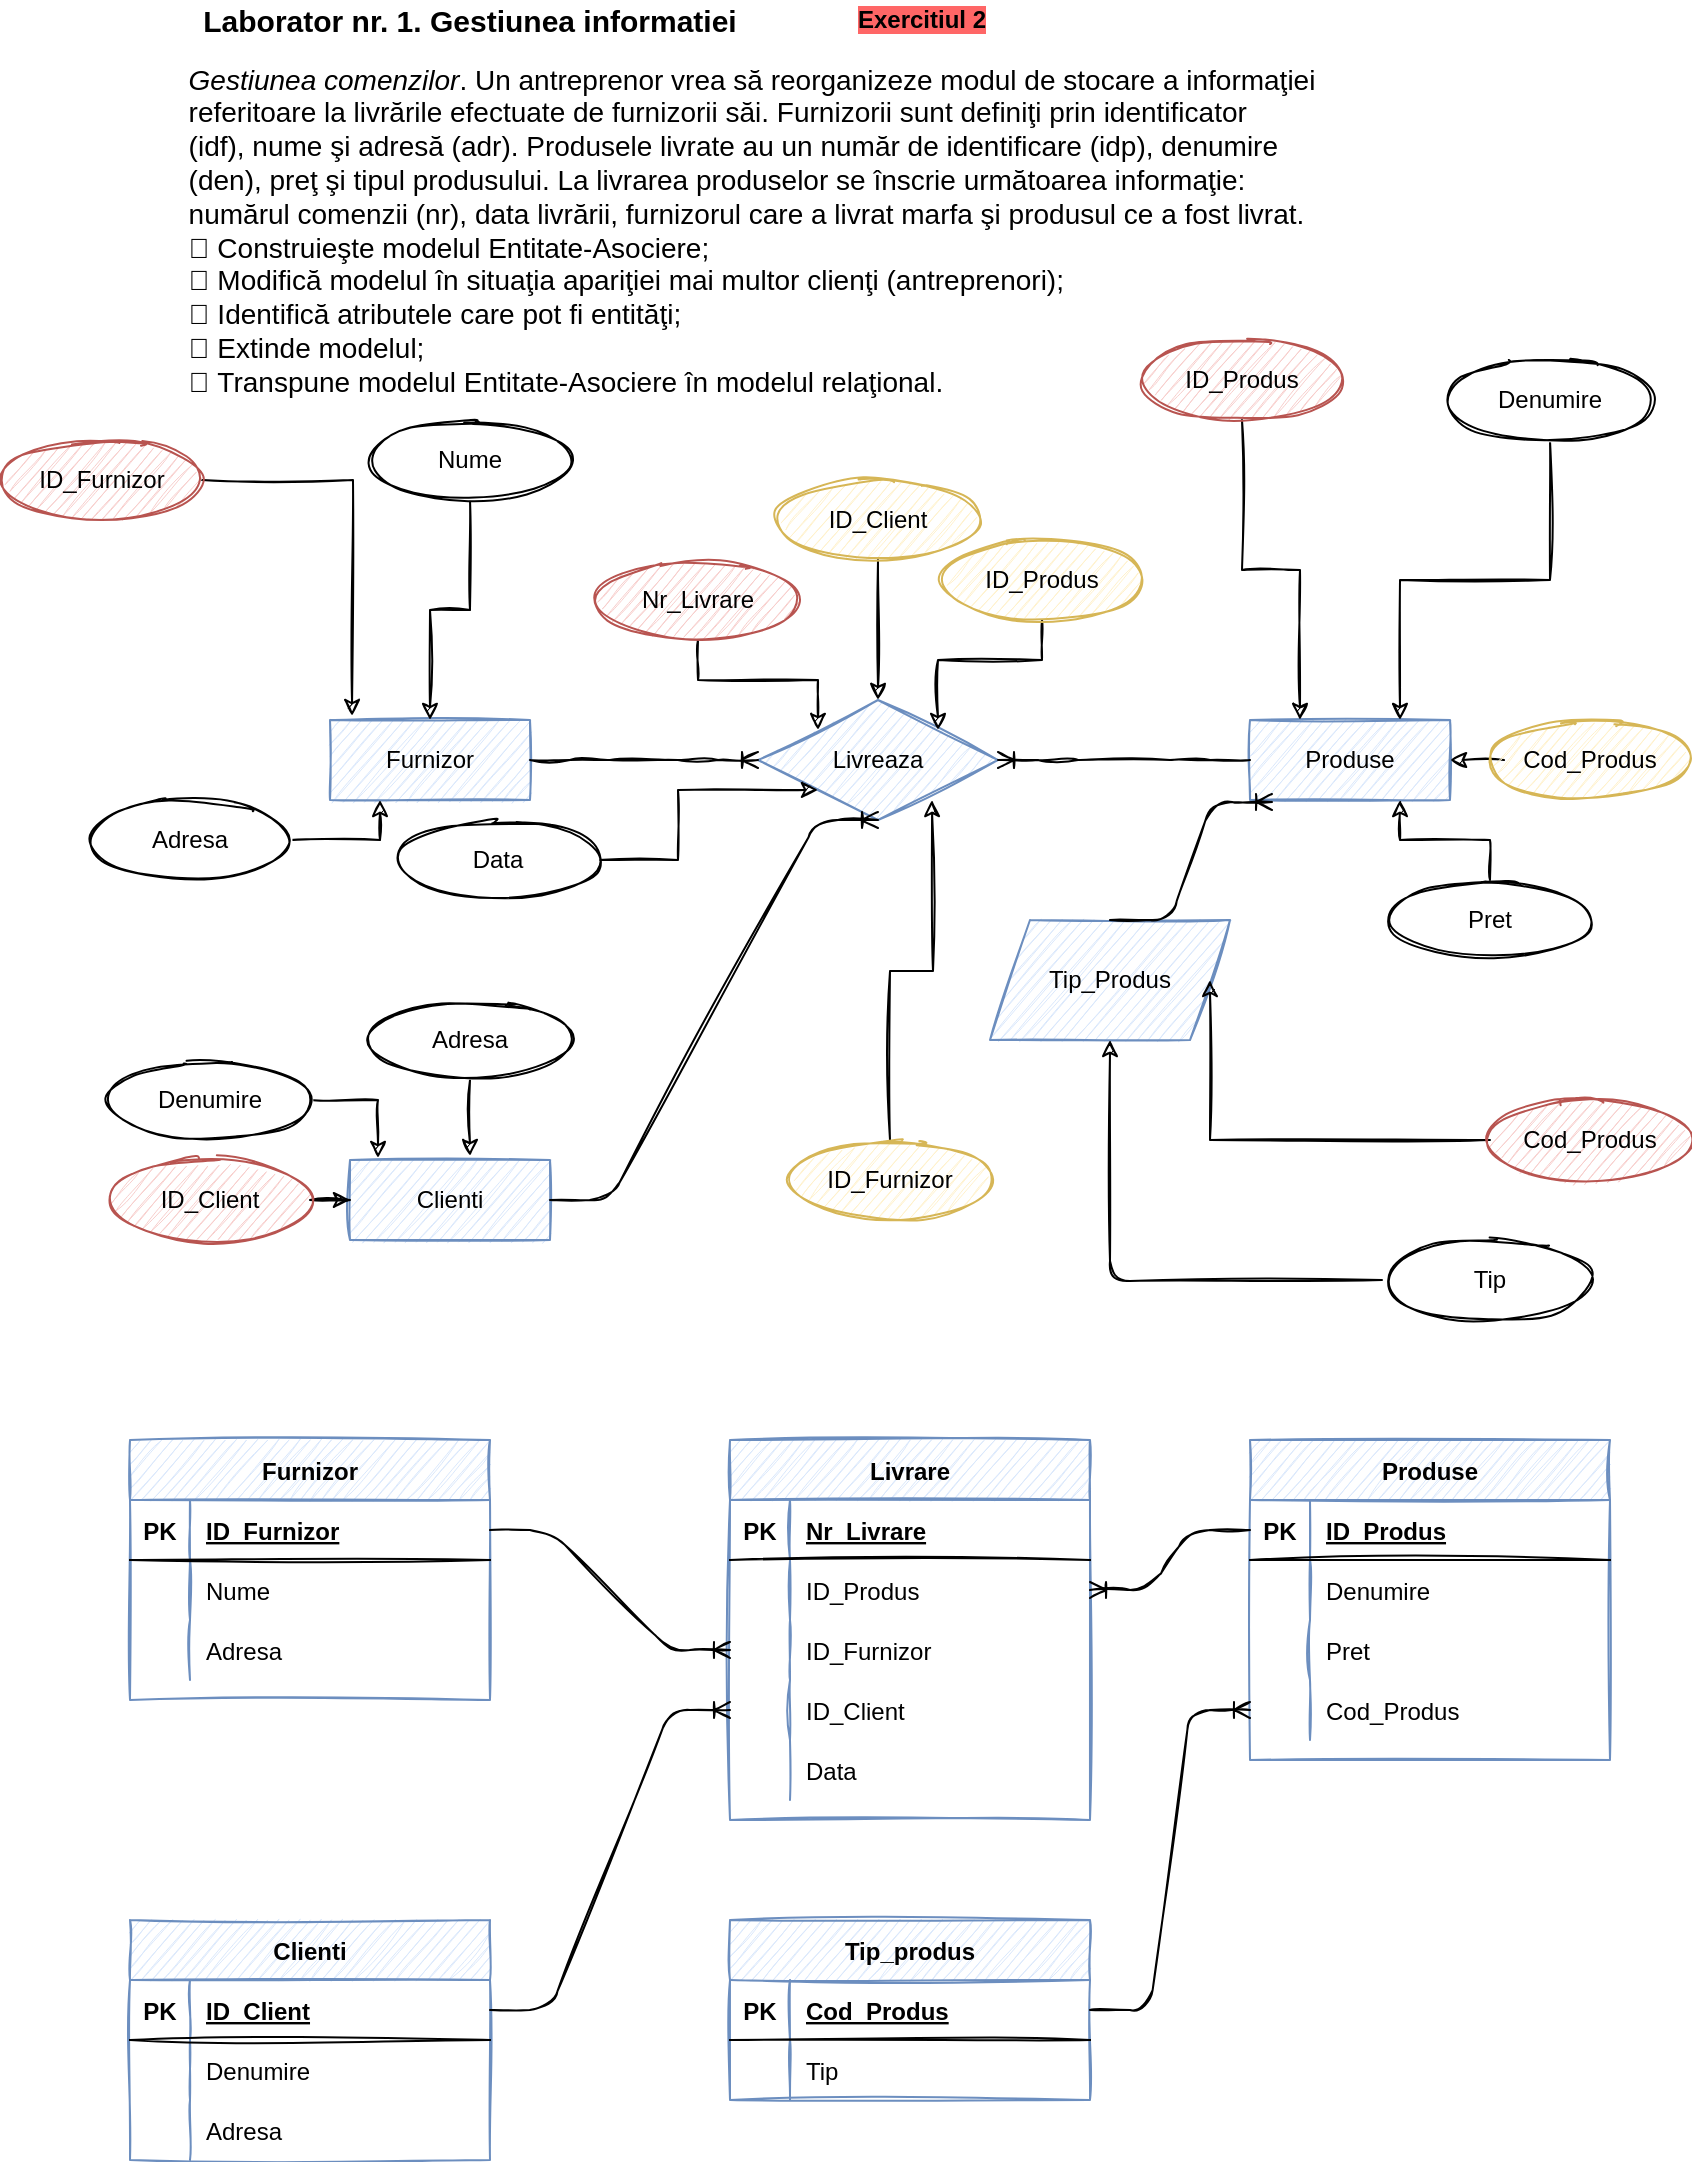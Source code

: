 <mxfile version="17.5.0" type="github"><diagram id="GzVoudzLTFGUCor3DVBX" name="Page-1"><mxGraphModel dx="1592" dy="492" grid="1" gridSize="10" guides="1" tooltips="1" connect="1" arrows="1" fold="1" page="1" pageScale="1" pageWidth="827" pageHeight="1169" math="0" shadow="0"><root><mxCell id="0"/><mxCell id="1" parent="0"/><mxCell id="v0XWhIG8VcT8d_aPm-Mz-1" value="Produse" style="whiteSpace=wrap;html=1;align=center;fillColor=#dae8fc;strokeColor=#6c8ebf;sketch=1;" parent="1" vertex="1"><mxGeometry x="594" y="400" width="100" height="40" as="geometry"/></mxCell><mxCell id="v0XWhIG8VcT8d_aPm-Mz-2" value="Furnizor" style="whiteSpace=wrap;html=1;align=center;fillColor=#dae8fc;strokeColor=#6c8ebf;sketch=1;" parent="1" vertex="1"><mxGeometry x="134" y="400" width="100" height="40" as="geometry"/></mxCell><mxCell id="v0XWhIG8VcT8d_aPm-Mz-3" value="Livreaza" style="shape=rhombus;perimeter=rhombusPerimeter;whiteSpace=wrap;html=1;align=center;fillColor=#dae8fc;strokeColor=#6c8ebf;sketch=1;" parent="1" vertex="1"><mxGeometry x="348" y="390" width="120" height="60" as="geometry"/></mxCell><mxCell id="v0XWhIG8VcT8d_aPm-Mz-4" value="" style="edgeStyle=entityRelationEdgeStyle;fontSize=12;html=1;endArrow=ERoneToMany;exitX=1;exitY=0.5;exitDx=0;exitDy=0;entryX=0;entryY=0.5;entryDx=0;entryDy=0;sketch=1;" parent="1" source="v0XWhIG8VcT8d_aPm-Mz-2" target="v0XWhIG8VcT8d_aPm-Mz-3" edge="1"><mxGeometry width="100" height="100" relative="1" as="geometry"><mxPoint x="354" y="670" as="sourcePoint"/><mxPoint x="454" y="570" as="targetPoint"/></mxGeometry></mxCell><mxCell id="v0XWhIG8VcT8d_aPm-Mz-5" value="" style="edgeStyle=entityRelationEdgeStyle;fontSize=12;html=1;endArrow=ERoneToMany;entryX=1;entryY=0.5;entryDx=0;entryDy=0;exitX=0;exitY=0.5;exitDx=0;exitDy=0;sketch=1;" parent="1" source="v0XWhIG8VcT8d_aPm-Mz-1" target="v0XWhIG8VcT8d_aPm-Mz-3" edge="1"><mxGeometry width="100" height="100" relative="1" as="geometry"><mxPoint x="354" y="670" as="sourcePoint"/><mxPoint x="454" y="570" as="targetPoint"/></mxGeometry></mxCell><mxCell id="v0XWhIG8VcT8d_aPm-Mz-18" style="edgeStyle=orthogonalEdgeStyle;rounded=0;orthogonalLoop=1;jettySize=auto;html=1;entryX=0.5;entryY=0;entryDx=0;entryDy=0;sketch=1;" parent="1" source="v0XWhIG8VcT8d_aPm-Mz-6" target="v0XWhIG8VcT8d_aPm-Mz-2" edge="1"><mxGeometry relative="1" as="geometry"/></mxCell><mxCell id="v0XWhIG8VcT8d_aPm-Mz-6" value="Nume" style="ellipse;whiteSpace=wrap;html=1;align=center;sketch=1;" parent="1" vertex="1"><mxGeometry x="154" y="250" width="100" height="40" as="geometry"/></mxCell><mxCell id="v0XWhIG8VcT8d_aPm-Mz-17" style="edgeStyle=orthogonalEdgeStyle;rounded=0;orthogonalLoop=1;jettySize=auto;html=1;sketch=1;" parent="1" source="v0XWhIG8VcT8d_aPm-Mz-7" edge="1"><mxGeometry relative="1" as="geometry"><mxPoint x="145" y="398" as="targetPoint"/></mxGeometry></mxCell><mxCell id="v0XWhIG8VcT8d_aPm-Mz-7" value="ID_Furnizor" style="ellipse;whiteSpace=wrap;html=1;align=center;fillColor=#f8cecc;strokeColor=#b85450;sketch=1;" parent="1" vertex="1"><mxGeometry x="-30" y="260" width="100" height="40" as="geometry"/></mxCell><mxCell id="v0XWhIG8VcT8d_aPm-Mz-19" style="edgeStyle=orthogonalEdgeStyle;rounded=0;orthogonalLoop=1;jettySize=auto;html=1;entryX=0.25;entryY=1;entryDx=0;entryDy=0;sketch=1;" parent="1" source="v0XWhIG8VcT8d_aPm-Mz-8" target="v0XWhIG8VcT8d_aPm-Mz-2" edge="1"><mxGeometry relative="1" as="geometry"/></mxCell><mxCell id="v0XWhIG8VcT8d_aPm-Mz-8" value="Adresa" style="ellipse;whiteSpace=wrap;html=1;align=center;sketch=1;" parent="1" vertex="1"><mxGeometry x="14" y="440" width="100" height="40" as="geometry"/></mxCell><mxCell id="v0XWhIG8VcT8d_aPm-Mz-24" style="edgeStyle=orthogonalEdgeStyle;rounded=0;orthogonalLoop=1;jettySize=auto;html=1;entryX=0.25;entryY=0;entryDx=0;entryDy=0;sketch=1;" parent="1" source="v0XWhIG8VcT8d_aPm-Mz-9" target="v0XWhIG8VcT8d_aPm-Mz-1" edge="1"><mxGeometry relative="1" as="geometry"/></mxCell><mxCell id="v0XWhIG8VcT8d_aPm-Mz-9" value="ID_Produs" style="ellipse;whiteSpace=wrap;html=1;align=center;fillColor=#f8cecc;strokeColor=#b85450;sketch=1;" parent="1" vertex="1"><mxGeometry x="540" y="210" width="100" height="40" as="geometry"/></mxCell><mxCell id="v0XWhIG8VcT8d_aPm-Mz-25" style="edgeStyle=orthogonalEdgeStyle;rounded=0;orthogonalLoop=1;jettySize=auto;html=1;entryX=0.75;entryY=0;entryDx=0;entryDy=0;sketch=1;" parent="1" source="v0XWhIG8VcT8d_aPm-Mz-10" target="v0XWhIG8VcT8d_aPm-Mz-1" edge="1"><mxGeometry relative="1" as="geometry"/></mxCell><mxCell id="v0XWhIG8VcT8d_aPm-Mz-10" value="Denumire" style="ellipse;whiteSpace=wrap;html=1;align=center;sketch=1;" parent="1" vertex="1"><mxGeometry x="694" y="220" width="100" height="40" as="geometry"/></mxCell><mxCell id="v0XWhIG8VcT8d_aPm-Mz-27" style="edgeStyle=orthogonalEdgeStyle;rounded=0;orthogonalLoop=1;jettySize=auto;html=1;entryX=0.75;entryY=1;entryDx=0;entryDy=0;sketch=1;" parent="1" source="v0XWhIG8VcT8d_aPm-Mz-11" target="v0XWhIG8VcT8d_aPm-Mz-1" edge="1"><mxGeometry relative="1" as="geometry"/></mxCell><mxCell id="v0XWhIG8VcT8d_aPm-Mz-11" value="Pret" style="ellipse;whiteSpace=wrap;html=1;align=center;sketch=1;" parent="1" vertex="1"><mxGeometry x="664" y="480" width="100" height="40" as="geometry"/></mxCell><mxCell id="v0XWhIG8VcT8d_aPm-Mz-26" style="edgeStyle=orthogonalEdgeStyle;rounded=0;orthogonalLoop=1;jettySize=auto;html=1;entryX=1;entryY=0.5;entryDx=0;entryDy=0;sketch=1;" parent="1" target="v0XWhIG8VcT8d_aPm-Mz-1" edge="1"><mxGeometry relative="1" as="geometry"><mxPoint x="721.0" y="420" as="sourcePoint"/></mxGeometry></mxCell><mxCell id="v0XWhIG8VcT8d_aPm-Mz-12" value="Cod_Produs" style="ellipse;whiteSpace=wrap;html=1;align=center;fillColor=#fff2cc;strokeColor=#d6b656;sketch=1;" parent="1" vertex="1"><mxGeometry x="714" y="400" width="100" height="40" as="geometry"/></mxCell><mxCell id="v0XWhIG8VcT8d_aPm-Mz-20" style="edgeStyle=orthogonalEdgeStyle;rounded=0;orthogonalLoop=1;jettySize=auto;html=1;entryX=0;entryY=0;entryDx=0;entryDy=0;sketch=1;" parent="1" source="v0XWhIG8VcT8d_aPm-Mz-13" target="v0XWhIG8VcT8d_aPm-Mz-3" edge="1"><mxGeometry relative="1" as="geometry"/></mxCell><mxCell id="v0XWhIG8VcT8d_aPm-Mz-13" value="Nr_Livrare" style="ellipse;whiteSpace=wrap;html=1;align=center;fillColor=#f8cecc;strokeColor=#b85450;sketch=1;" parent="1" vertex="1"><mxGeometry x="268" y="320" width="100" height="40" as="geometry"/></mxCell><mxCell id="v0XWhIG8VcT8d_aPm-Mz-22" style="edgeStyle=orthogonalEdgeStyle;rounded=0;orthogonalLoop=1;jettySize=auto;html=1;entryX=0;entryY=1;entryDx=0;entryDy=0;sketch=1;" parent="1" source="v0XWhIG8VcT8d_aPm-Mz-14" target="v0XWhIG8VcT8d_aPm-Mz-3" edge="1"><mxGeometry relative="1" as="geometry"/></mxCell><mxCell id="v0XWhIG8VcT8d_aPm-Mz-14" value="Data" style="ellipse;whiteSpace=wrap;html=1;align=center;sketch=1;" parent="1" vertex="1"><mxGeometry x="168" y="450" width="100" height="40" as="geometry"/></mxCell><mxCell id="v0XWhIG8VcT8d_aPm-Mz-23" style="edgeStyle=orthogonalEdgeStyle;rounded=0;orthogonalLoop=1;jettySize=auto;html=1;sketch=1;" parent="1" source="v0XWhIG8VcT8d_aPm-Mz-15" edge="1"><mxGeometry relative="1" as="geometry"><mxPoint x="435" y="440" as="targetPoint"/></mxGeometry></mxCell><mxCell id="v0XWhIG8VcT8d_aPm-Mz-15" value="ID_Furnizor" style="ellipse;whiteSpace=wrap;html=1;align=center;fillColor=#fff2cc;strokeColor=#d6b656;sketch=1;" parent="1" vertex="1"><mxGeometry x="364" y="610" width="100" height="40" as="geometry"/></mxCell><mxCell id="v0XWhIG8VcT8d_aPm-Mz-21" style="edgeStyle=orthogonalEdgeStyle;rounded=0;orthogonalLoop=1;jettySize=auto;html=1;entryX=1;entryY=0;entryDx=0;entryDy=0;sketch=1;" parent="1" source="v0XWhIG8VcT8d_aPm-Mz-16" target="v0XWhIG8VcT8d_aPm-Mz-3" edge="1"><mxGeometry relative="1" as="geometry"/></mxCell><mxCell id="v0XWhIG8VcT8d_aPm-Mz-16" value="ID_Produs" style="ellipse;whiteSpace=wrap;html=1;align=center;fillColor=#fff2cc;strokeColor=#d6b656;sketch=1;" parent="1" vertex="1"><mxGeometry x="440" y="310" width="100" height="40" as="geometry"/></mxCell><mxCell id="v0XWhIG8VcT8d_aPm-Mz-28" value="Furnizor" style="shape=table;startSize=30;container=1;collapsible=1;childLayout=tableLayout;fixedRows=1;rowLines=0;fontStyle=1;align=center;resizeLast=1;fillColor=#dae8fc;strokeColor=#6c8ebf;sketch=1;" parent="1" vertex="1"><mxGeometry x="34" y="760" width="180" height="130" as="geometry"/></mxCell><mxCell id="v0XWhIG8VcT8d_aPm-Mz-29" value="" style="shape=partialRectangle;collapsible=0;dropTarget=0;pointerEvents=0;fillColor=none;top=0;left=0;bottom=1;right=0;points=[[0,0.5],[1,0.5]];portConstraint=eastwest;sketch=1;" parent="v0XWhIG8VcT8d_aPm-Mz-28" vertex="1"><mxGeometry y="30" width="180" height="30" as="geometry"/></mxCell><mxCell id="v0XWhIG8VcT8d_aPm-Mz-30" value="PK" style="shape=partialRectangle;connectable=0;fillColor=none;top=0;left=0;bottom=0;right=0;fontStyle=1;overflow=hidden;sketch=1;" parent="v0XWhIG8VcT8d_aPm-Mz-29" vertex="1"><mxGeometry width="30" height="30" as="geometry"/></mxCell><mxCell id="v0XWhIG8VcT8d_aPm-Mz-31" value="ID_Furnizor" style="shape=partialRectangle;connectable=0;fillColor=none;top=0;left=0;bottom=0;right=0;align=left;spacingLeft=6;fontStyle=5;overflow=hidden;sketch=1;" parent="v0XWhIG8VcT8d_aPm-Mz-29" vertex="1"><mxGeometry x="30" width="150" height="30" as="geometry"/></mxCell><mxCell id="v0XWhIG8VcT8d_aPm-Mz-32" value="" style="shape=partialRectangle;collapsible=0;dropTarget=0;pointerEvents=0;fillColor=none;top=0;left=0;bottom=0;right=0;points=[[0,0.5],[1,0.5]];portConstraint=eastwest;sketch=1;" parent="v0XWhIG8VcT8d_aPm-Mz-28" vertex="1"><mxGeometry y="60" width="180" height="30" as="geometry"/></mxCell><mxCell id="v0XWhIG8VcT8d_aPm-Mz-33" value="" style="shape=partialRectangle;connectable=0;fillColor=none;top=0;left=0;bottom=0;right=0;editable=1;overflow=hidden;sketch=1;" parent="v0XWhIG8VcT8d_aPm-Mz-32" vertex="1"><mxGeometry width="30" height="30" as="geometry"/></mxCell><mxCell id="v0XWhIG8VcT8d_aPm-Mz-34" value="Nume" style="shape=partialRectangle;connectable=0;fillColor=none;top=0;left=0;bottom=0;right=0;align=left;spacingLeft=6;overflow=hidden;sketch=1;" parent="v0XWhIG8VcT8d_aPm-Mz-32" vertex="1"><mxGeometry x="30" width="150" height="30" as="geometry"/></mxCell><mxCell id="v0XWhIG8VcT8d_aPm-Mz-35" value="" style="shape=partialRectangle;collapsible=0;dropTarget=0;pointerEvents=0;fillColor=none;top=0;left=0;bottom=0;right=0;points=[[0,0.5],[1,0.5]];portConstraint=eastwest;sketch=1;" parent="v0XWhIG8VcT8d_aPm-Mz-28" vertex="1"><mxGeometry y="90" width="180" height="30" as="geometry"/></mxCell><mxCell id="v0XWhIG8VcT8d_aPm-Mz-36" value="" style="shape=partialRectangle;connectable=0;fillColor=none;top=0;left=0;bottom=0;right=0;editable=1;overflow=hidden;sketch=1;" parent="v0XWhIG8VcT8d_aPm-Mz-35" vertex="1"><mxGeometry width="30" height="30" as="geometry"/></mxCell><mxCell id="v0XWhIG8VcT8d_aPm-Mz-37" value="Adresa" style="shape=partialRectangle;connectable=0;fillColor=none;top=0;left=0;bottom=0;right=0;align=left;spacingLeft=6;overflow=hidden;sketch=1;" parent="v0XWhIG8VcT8d_aPm-Mz-35" vertex="1"><mxGeometry x="30" width="150" height="30" as="geometry"/></mxCell><mxCell id="v0XWhIG8VcT8d_aPm-Mz-41" value="Clienti" style="whiteSpace=wrap;html=1;align=center;fillColor=#dae8fc;strokeColor=#6c8ebf;sketch=1;" parent="1" vertex="1"><mxGeometry x="144" y="620" width="100" height="40" as="geometry"/></mxCell><mxCell id="v0XWhIG8VcT8d_aPm-Mz-46" style="edgeStyle=orthogonalEdgeStyle;rounded=0;orthogonalLoop=1;jettySize=auto;html=1;entryX=0;entryY=0.5;entryDx=0;entryDy=0;sketch=1;" parent="1" source="v0XWhIG8VcT8d_aPm-Mz-42" target="v0XWhIG8VcT8d_aPm-Mz-41" edge="1"><mxGeometry relative="1" as="geometry"/></mxCell><mxCell id="v0XWhIG8VcT8d_aPm-Mz-42" value="ID_Client" style="ellipse;whiteSpace=wrap;html=1;align=center;fillColor=#f8cecc;strokeColor=#b85450;sketch=1;" parent="1" vertex="1"><mxGeometry x="24" y="620" width="100" height="40" as="geometry"/></mxCell><mxCell id="v0XWhIG8VcT8d_aPm-Mz-48" style="edgeStyle=orthogonalEdgeStyle;rounded=0;orthogonalLoop=1;jettySize=auto;html=1;entryX=0.6;entryY=-0.05;entryDx=0;entryDy=0;entryPerimeter=0;sketch=1;" parent="1" source="v0XWhIG8VcT8d_aPm-Mz-43" target="v0XWhIG8VcT8d_aPm-Mz-41" edge="1"><mxGeometry relative="1" as="geometry"/></mxCell><mxCell id="v0XWhIG8VcT8d_aPm-Mz-43" value="Adresa" style="ellipse;whiteSpace=wrap;html=1;align=center;sketch=1;" parent="1" vertex="1"><mxGeometry x="154" y="540" width="100" height="40" as="geometry"/></mxCell><mxCell id="v0XWhIG8VcT8d_aPm-Mz-47" style="edgeStyle=orthogonalEdgeStyle;rounded=0;orthogonalLoop=1;jettySize=auto;html=1;entryX=0.14;entryY=-0.025;entryDx=0;entryDy=0;entryPerimeter=0;sketch=1;" parent="1" source="v0XWhIG8VcT8d_aPm-Mz-44" target="v0XWhIG8VcT8d_aPm-Mz-41" edge="1"><mxGeometry relative="1" as="geometry"/></mxCell><mxCell id="v0XWhIG8VcT8d_aPm-Mz-44" value="Denumire" style="ellipse;whiteSpace=wrap;html=1;align=center;sketch=1;" parent="1" vertex="1"><mxGeometry x="24" y="570" width="100" height="40" as="geometry"/></mxCell><mxCell id="v0XWhIG8VcT8d_aPm-Mz-45" value="" style="edgeStyle=entityRelationEdgeStyle;fontSize=12;html=1;endArrow=ERoneToMany;exitX=1;exitY=0.5;exitDx=0;exitDy=0;entryX=0.5;entryY=1;entryDx=0;entryDy=0;sketch=1;" parent="1" source="v0XWhIG8VcT8d_aPm-Mz-41" target="v0XWhIG8VcT8d_aPm-Mz-3" edge="1"><mxGeometry width="100" height="100" relative="1" as="geometry"><mxPoint x="354" y="670" as="sourcePoint"/><mxPoint x="454" y="570" as="targetPoint"/></mxGeometry></mxCell><mxCell id="v0XWhIG8VcT8d_aPm-Mz-50" style="edgeStyle=orthogonalEdgeStyle;rounded=0;orthogonalLoop=1;jettySize=auto;html=1;entryX=0.5;entryY=0;entryDx=0;entryDy=0;sketch=1;" parent="1" source="v0XWhIG8VcT8d_aPm-Mz-49" target="v0XWhIG8VcT8d_aPm-Mz-3" edge="1"><mxGeometry relative="1" as="geometry"/></mxCell><mxCell id="v0XWhIG8VcT8d_aPm-Mz-49" value="ID_Client" style="ellipse;whiteSpace=wrap;html=1;align=center;fillColor=#fff2cc;strokeColor=#d6b656;sketch=1;" parent="1" vertex="1"><mxGeometry x="358" y="280" width="100" height="40" as="geometry"/></mxCell><mxCell id="v0XWhIG8VcT8d_aPm-Mz-51" value="Tip_Produs" style="shape=parallelogram;perimeter=parallelogramPerimeter;whiteSpace=wrap;html=1;fixedSize=1;fillColor=#dae8fc;strokeColor=#6c8ebf;sketch=1;" parent="1" vertex="1"><mxGeometry x="464" y="500" width="120" height="60" as="geometry"/></mxCell><mxCell id="v0XWhIG8VcT8d_aPm-Mz-55" style="edgeStyle=orthogonalEdgeStyle;rounded=0;orthogonalLoop=1;jettySize=auto;html=1;entryX=1;entryY=0.5;entryDx=0;entryDy=0;sketch=1;" parent="1" source="v0XWhIG8VcT8d_aPm-Mz-52" target="v0XWhIG8VcT8d_aPm-Mz-51" edge="1"><mxGeometry relative="1" as="geometry"/></mxCell><mxCell id="v0XWhIG8VcT8d_aPm-Mz-52" value="Cod_Produs" style="ellipse;whiteSpace=wrap;html=1;align=center;fillColor=#f8cecc;strokeColor=#b85450;sketch=1;" parent="1" vertex="1"><mxGeometry x="714" y="590" width="100" height="40" as="geometry"/></mxCell><mxCell id="v0XWhIG8VcT8d_aPm-Mz-53" value="Tip" style="ellipse;whiteSpace=wrap;html=1;align=center;sketch=1;" parent="1" vertex="1"><mxGeometry x="664" y="660" width="100" height="40" as="geometry"/></mxCell><mxCell id="v0XWhIG8VcT8d_aPm-Mz-57" value="" style="edgeStyle=entityRelationEdgeStyle;fontSize=12;html=1;endArrow=ERoneToMany;exitX=0.5;exitY=0;exitDx=0;exitDy=0;entryX=0.11;entryY=1.025;entryDx=0;entryDy=0;entryPerimeter=0;sketch=1;" parent="1" source="v0XWhIG8VcT8d_aPm-Mz-51" target="v0XWhIG8VcT8d_aPm-Mz-1" edge="1"><mxGeometry width="100" height="100" relative="1" as="geometry"><mxPoint x="354" y="670" as="sourcePoint"/><mxPoint x="454" y="570" as="targetPoint"/></mxGeometry></mxCell><mxCell id="v0XWhIG8VcT8d_aPm-Mz-58" value="Livrare" style="shape=table;startSize=30;container=1;collapsible=1;childLayout=tableLayout;fixedRows=1;rowLines=0;fontStyle=1;align=center;resizeLast=1;fillColor=#dae8fc;strokeColor=#6c8ebf;sketch=1;" parent="1" vertex="1"><mxGeometry x="334" y="760" width="180" height="190" as="geometry"/></mxCell><mxCell id="v0XWhIG8VcT8d_aPm-Mz-59" value="" style="shape=partialRectangle;collapsible=0;dropTarget=0;pointerEvents=0;fillColor=none;top=0;left=0;bottom=1;right=0;points=[[0,0.5],[1,0.5]];portConstraint=eastwest;sketch=1;" parent="v0XWhIG8VcT8d_aPm-Mz-58" vertex="1"><mxGeometry y="30" width="180" height="30" as="geometry"/></mxCell><mxCell id="v0XWhIG8VcT8d_aPm-Mz-60" value="PK" style="shape=partialRectangle;connectable=0;fillColor=none;top=0;left=0;bottom=0;right=0;fontStyle=1;overflow=hidden;sketch=1;" parent="v0XWhIG8VcT8d_aPm-Mz-59" vertex="1"><mxGeometry width="30" height="30" as="geometry"/></mxCell><mxCell id="v0XWhIG8VcT8d_aPm-Mz-61" value="Nr_Livrare" style="shape=partialRectangle;connectable=0;fillColor=none;top=0;left=0;bottom=0;right=0;align=left;spacingLeft=6;fontStyle=5;overflow=hidden;sketch=1;" parent="v0XWhIG8VcT8d_aPm-Mz-59" vertex="1"><mxGeometry x="30" width="150" height="30" as="geometry"/></mxCell><mxCell id="v0XWhIG8VcT8d_aPm-Mz-62" value="" style="shape=partialRectangle;collapsible=0;dropTarget=0;pointerEvents=0;fillColor=none;top=0;left=0;bottom=0;right=0;points=[[0,0.5],[1,0.5]];portConstraint=eastwest;sketch=1;" parent="v0XWhIG8VcT8d_aPm-Mz-58" vertex="1"><mxGeometry y="60" width="180" height="30" as="geometry"/></mxCell><mxCell id="v0XWhIG8VcT8d_aPm-Mz-63" value="" style="shape=partialRectangle;connectable=0;fillColor=none;top=0;left=0;bottom=0;right=0;editable=1;overflow=hidden;sketch=1;" parent="v0XWhIG8VcT8d_aPm-Mz-62" vertex="1"><mxGeometry width="30" height="30" as="geometry"/></mxCell><mxCell id="v0XWhIG8VcT8d_aPm-Mz-64" value="ID_Produs" style="shape=partialRectangle;connectable=0;fillColor=none;top=0;left=0;bottom=0;right=0;align=left;spacingLeft=6;overflow=hidden;sketch=1;" parent="v0XWhIG8VcT8d_aPm-Mz-62" vertex="1"><mxGeometry x="30" width="150" height="30" as="geometry"/></mxCell><mxCell id="v0XWhIG8VcT8d_aPm-Mz-68" value="" style="shape=partialRectangle;collapsible=0;dropTarget=0;pointerEvents=0;fillColor=none;top=0;left=0;bottom=0;right=0;points=[[0,0.5],[1,0.5]];portConstraint=eastwest;sketch=1;" parent="v0XWhIG8VcT8d_aPm-Mz-58" vertex="1"><mxGeometry y="90" width="180" height="30" as="geometry"/></mxCell><mxCell id="v0XWhIG8VcT8d_aPm-Mz-69" value="" style="shape=partialRectangle;connectable=0;fillColor=none;top=0;left=0;bottom=0;right=0;editable=1;overflow=hidden;sketch=1;" parent="v0XWhIG8VcT8d_aPm-Mz-68" vertex="1"><mxGeometry width="30" height="30" as="geometry"/></mxCell><mxCell id="v0XWhIG8VcT8d_aPm-Mz-70" value="ID_Furnizor" style="shape=partialRectangle;connectable=0;fillColor=none;top=0;left=0;bottom=0;right=0;align=left;spacingLeft=6;overflow=hidden;sketch=1;" parent="v0XWhIG8VcT8d_aPm-Mz-68" vertex="1"><mxGeometry x="30" width="150" height="30" as="geometry"/></mxCell><mxCell id="v0XWhIG8VcT8d_aPm-Mz-65" value="" style="shape=partialRectangle;collapsible=0;dropTarget=0;pointerEvents=0;fillColor=none;top=0;left=0;bottom=0;right=0;points=[[0,0.5],[1,0.5]];portConstraint=eastwest;sketch=1;" parent="v0XWhIG8VcT8d_aPm-Mz-58" vertex="1"><mxGeometry y="120" width="180" height="30" as="geometry"/></mxCell><mxCell id="v0XWhIG8VcT8d_aPm-Mz-66" value="" style="shape=partialRectangle;connectable=0;fillColor=none;top=0;left=0;bottom=0;right=0;editable=1;overflow=hidden;sketch=1;" parent="v0XWhIG8VcT8d_aPm-Mz-65" vertex="1"><mxGeometry width="30" height="30" as="geometry"/></mxCell><mxCell id="v0XWhIG8VcT8d_aPm-Mz-67" value="ID_Client" style="shape=partialRectangle;connectable=0;fillColor=none;top=0;left=0;bottom=0;right=0;align=left;spacingLeft=6;overflow=hidden;sketch=1;" parent="v0XWhIG8VcT8d_aPm-Mz-65" vertex="1"><mxGeometry x="30" width="150" height="30" as="geometry"/></mxCell><mxCell id="v0XWhIG8VcT8d_aPm-Mz-71" value="" style="shape=partialRectangle;collapsible=0;dropTarget=0;pointerEvents=0;fillColor=none;top=0;left=0;bottom=0;right=0;points=[[0,0.5],[1,0.5]];portConstraint=eastwest;sketch=1;" parent="v0XWhIG8VcT8d_aPm-Mz-58" vertex="1"><mxGeometry y="150" width="180" height="30" as="geometry"/></mxCell><mxCell id="v0XWhIG8VcT8d_aPm-Mz-72" value="" style="shape=partialRectangle;connectable=0;fillColor=none;top=0;left=0;bottom=0;right=0;editable=1;overflow=hidden;sketch=1;" parent="v0XWhIG8VcT8d_aPm-Mz-71" vertex="1"><mxGeometry width="30" height="30" as="geometry"/></mxCell><mxCell id="v0XWhIG8VcT8d_aPm-Mz-73" value="Data" style="shape=partialRectangle;connectable=0;fillColor=none;top=0;left=0;bottom=0;right=0;align=left;spacingLeft=6;overflow=hidden;sketch=1;" parent="v0XWhIG8VcT8d_aPm-Mz-71" vertex="1"><mxGeometry x="30" width="150" height="30" as="geometry"/></mxCell><mxCell id="v0XWhIG8VcT8d_aPm-Mz-74" value="Produse" style="shape=table;startSize=30;container=1;collapsible=1;childLayout=tableLayout;fixedRows=1;rowLines=0;fontStyle=1;align=center;resizeLast=1;fillColor=#dae8fc;strokeColor=#6c8ebf;sketch=1;" parent="1" vertex="1"><mxGeometry x="594" y="760" width="180" height="160" as="geometry"/></mxCell><mxCell id="v0XWhIG8VcT8d_aPm-Mz-75" value="" style="shape=partialRectangle;collapsible=0;dropTarget=0;pointerEvents=0;fillColor=none;top=0;left=0;bottom=1;right=0;points=[[0,0.5],[1,0.5]];portConstraint=eastwest;sketch=1;" parent="v0XWhIG8VcT8d_aPm-Mz-74" vertex="1"><mxGeometry y="30" width="180" height="30" as="geometry"/></mxCell><mxCell id="v0XWhIG8VcT8d_aPm-Mz-76" value="PK" style="shape=partialRectangle;connectable=0;fillColor=none;top=0;left=0;bottom=0;right=0;fontStyle=1;overflow=hidden;sketch=1;" parent="v0XWhIG8VcT8d_aPm-Mz-75" vertex="1"><mxGeometry width="30" height="30" as="geometry"/></mxCell><mxCell id="v0XWhIG8VcT8d_aPm-Mz-77" value="ID_Produs" style="shape=partialRectangle;connectable=0;fillColor=none;top=0;left=0;bottom=0;right=0;align=left;spacingLeft=6;fontStyle=5;overflow=hidden;sketch=1;" parent="v0XWhIG8VcT8d_aPm-Mz-75" vertex="1"><mxGeometry x="30" width="150" height="30" as="geometry"/></mxCell><mxCell id="v0XWhIG8VcT8d_aPm-Mz-78" value="" style="shape=partialRectangle;collapsible=0;dropTarget=0;pointerEvents=0;fillColor=none;top=0;left=0;bottom=0;right=0;points=[[0,0.5],[1,0.5]];portConstraint=eastwest;sketch=1;" parent="v0XWhIG8VcT8d_aPm-Mz-74" vertex="1"><mxGeometry y="60" width="180" height="30" as="geometry"/></mxCell><mxCell id="v0XWhIG8VcT8d_aPm-Mz-79" value="" style="shape=partialRectangle;connectable=0;fillColor=none;top=0;left=0;bottom=0;right=0;editable=1;overflow=hidden;sketch=1;" parent="v0XWhIG8VcT8d_aPm-Mz-78" vertex="1"><mxGeometry width="30" height="30" as="geometry"/></mxCell><mxCell id="v0XWhIG8VcT8d_aPm-Mz-80" value="Denumire" style="shape=partialRectangle;connectable=0;fillColor=none;top=0;left=0;bottom=0;right=0;align=left;spacingLeft=6;overflow=hidden;sketch=1;" parent="v0XWhIG8VcT8d_aPm-Mz-78" vertex="1"><mxGeometry x="30" width="150" height="30" as="geometry"/></mxCell><mxCell id="v0XWhIG8VcT8d_aPm-Mz-81" value="" style="shape=partialRectangle;collapsible=0;dropTarget=0;pointerEvents=0;fillColor=none;top=0;left=0;bottom=0;right=0;points=[[0,0.5],[1,0.5]];portConstraint=eastwest;sketch=1;" parent="v0XWhIG8VcT8d_aPm-Mz-74" vertex="1"><mxGeometry y="90" width="180" height="30" as="geometry"/></mxCell><mxCell id="v0XWhIG8VcT8d_aPm-Mz-82" value="" style="shape=partialRectangle;connectable=0;fillColor=none;top=0;left=0;bottom=0;right=0;editable=1;overflow=hidden;sketch=1;" parent="v0XWhIG8VcT8d_aPm-Mz-81" vertex="1"><mxGeometry width="30" height="30" as="geometry"/></mxCell><mxCell id="v0XWhIG8VcT8d_aPm-Mz-83" value="Pret" style="shape=partialRectangle;connectable=0;fillColor=none;top=0;left=0;bottom=0;right=0;align=left;spacingLeft=6;overflow=hidden;sketch=1;" parent="v0XWhIG8VcT8d_aPm-Mz-81" vertex="1"><mxGeometry x="30" width="150" height="30" as="geometry"/></mxCell><mxCell id="v0XWhIG8VcT8d_aPm-Mz-84" value="" style="shape=partialRectangle;collapsible=0;dropTarget=0;pointerEvents=0;fillColor=none;top=0;left=0;bottom=0;right=0;points=[[0,0.5],[1,0.5]];portConstraint=eastwest;sketch=1;" parent="v0XWhIG8VcT8d_aPm-Mz-74" vertex="1"><mxGeometry y="120" width="180" height="30" as="geometry"/></mxCell><mxCell id="v0XWhIG8VcT8d_aPm-Mz-85" value="" style="shape=partialRectangle;connectable=0;fillColor=none;top=0;left=0;bottom=0;right=0;editable=1;overflow=hidden;sketch=1;" parent="v0XWhIG8VcT8d_aPm-Mz-84" vertex="1"><mxGeometry width="30" height="30" as="geometry"/></mxCell><mxCell id="v0XWhIG8VcT8d_aPm-Mz-86" value="Cod_Produs" style="shape=partialRectangle;connectable=0;fillColor=none;top=0;left=0;bottom=0;right=0;align=left;spacingLeft=6;overflow=hidden;sketch=1;" parent="v0XWhIG8VcT8d_aPm-Mz-84" vertex="1"><mxGeometry x="30" width="150" height="30" as="geometry"/></mxCell><mxCell id="v0XWhIG8VcT8d_aPm-Mz-90" value="Clienti" style="shape=table;startSize=30;container=1;collapsible=1;childLayout=tableLayout;fixedRows=1;rowLines=0;fontStyle=1;align=center;resizeLast=1;fillColor=#dae8fc;strokeColor=#6c8ebf;sketch=1;" parent="1" vertex="1"><mxGeometry x="34" y="1000" width="180" height="120" as="geometry"/></mxCell><mxCell id="v0XWhIG8VcT8d_aPm-Mz-91" value="" style="shape=partialRectangle;collapsible=0;dropTarget=0;pointerEvents=0;fillColor=none;top=0;left=0;bottom=1;right=0;points=[[0,0.5],[1,0.5]];portConstraint=eastwest;sketch=1;" parent="v0XWhIG8VcT8d_aPm-Mz-90" vertex="1"><mxGeometry y="30" width="180" height="30" as="geometry"/></mxCell><mxCell id="v0XWhIG8VcT8d_aPm-Mz-92" value="PK" style="shape=partialRectangle;connectable=0;fillColor=none;top=0;left=0;bottom=0;right=0;fontStyle=1;overflow=hidden;sketch=1;" parent="v0XWhIG8VcT8d_aPm-Mz-91" vertex="1"><mxGeometry width="30" height="30" as="geometry"/></mxCell><mxCell id="v0XWhIG8VcT8d_aPm-Mz-93" value="ID_Client" style="shape=partialRectangle;connectable=0;fillColor=none;top=0;left=0;bottom=0;right=0;align=left;spacingLeft=6;fontStyle=5;overflow=hidden;sketch=1;" parent="v0XWhIG8VcT8d_aPm-Mz-91" vertex="1"><mxGeometry x="30" width="150" height="30" as="geometry"/></mxCell><mxCell id="v0XWhIG8VcT8d_aPm-Mz-94" value="" style="shape=partialRectangle;collapsible=0;dropTarget=0;pointerEvents=0;fillColor=none;top=0;left=0;bottom=0;right=0;points=[[0,0.5],[1,0.5]];portConstraint=eastwest;sketch=1;" parent="v0XWhIG8VcT8d_aPm-Mz-90" vertex="1"><mxGeometry y="60" width="180" height="30" as="geometry"/></mxCell><mxCell id="v0XWhIG8VcT8d_aPm-Mz-95" value="" style="shape=partialRectangle;connectable=0;fillColor=none;top=0;left=0;bottom=0;right=0;editable=1;overflow=hidden;sketch=1;" parent="v0XWhIG8VcT8d_aPm-Mz-94" vertex="1"><mxGeometry width="30" height="30" as="geometry"/></mxCell><mxCell id="v0XWhIG8VcT8d_aPm-Mz-96" value="Denumire" style="shape=partialRectangle;connectable=0;fillColor=none;top=0;left=0;bottom=0;right=0;align=left;spacingLeft=6;overflow=hidden;sketch=1;" parent="v0XWhIG8VcT8d_aPm-Mz-94" vertex="1"><mxGeometry x="30" width="150" height="30" as="geometry"/></mxCell><mxCell id="v0XWhIG8VcT8d_aPm-Mz-97" value="" style="shape=partialRectangle;collapsible=0;dropTarget=0;pointerEvents=0;fillColor=none;top=0;left=0;bottom=0;right=0;points=[[0,0.5],[1,0.5]];portConstraint=eastwest;sketch=1;" parent="v0XWhIG8VcT8d_aPm-Mz-90" vertex="1"><mxGeometry y="90" width="180" height="30" as="geometry"/></mxCell><mxCell id="v0XWhIG8VcT8d_aPm-Mz-98" value="" style="shape=partialRectangle;connectable=0;fillColor=none;top=0;left=0;bottom=0;right=0;editable=1;overflow=hidden;sketch=1;" parent="v0XWhIG8VcT8d_aPm-Mz-97" vertex="1"><mxGeometry width="30" height="30" as="geometry"/></mxCell><mxCell id="v0XWhIG8VcT8d_aPm-Mz-99" value="Adresa" style="shape=partialRectangle;connectable=0;fillColor=none;top=0;left=0;bottom=0;right=0;align=left;spacingLeft=6;overflow=hidden;sketch=1;" parent="v0XWhIG8VcT8d_aPm-Mz-97" vertex="1"><mxGeometry x="30" width="150" height="30" as="geometry"/></mxCell><mxCell id="v0XWhIG8VcT8d_aPm-Mz-109" value="Tip_produs" style="shape=table;startSize=30;container=1;collapsible=1;childLayout=tableLayout;fixedRows=1;rowLines=0;fontStyle=1;align=center;resizeLast=1;fillColor=#dae8fc;strokeColor=#6c8ebf;sketch=1;" parent="1" vertex="1"><mxGeometry x="334" y="1000" width="180" height="90" as="geometry"/></mxCell><mxCell id="v0XWhIG8VcT8d_aPm-Mz-110" value="" style="shape=partialRectangle;collapsible=0;dropTarget=0;pointerEvents=0;fillColor=none;top=0;left=0;bottom=1;right=0;points=[[0,0.5],[1,0.5]];portConstraint=eastwest;sketch=1;" parent="v0XWhIG8VcT8d_aPm-Mz-109" vertex="1"><mxGeometry y="30" width="180" height="30" as="geometry"/></mxCell><mxCell id="v0XWhIG8VcT8d_aPm-Mz-111" value="PK" style="shape=partialRectangle;connectable=0;fillColor=none;top=0;left=0;bottom=0;right=0;fontStyle=1;overflow=hidden;sketch=1;" parent="v0XWhIG8VcT8d_aPm-Mz-110" vertex="1"><mxGeometry width="30" height="30" as="geometry"/></mxCell><mxCell id="v0XWhIG8VcT8d_aPm-Mz-112" value="Cod_Produs" style="shape=partialRectangle;connectable=0;fillColor=none;top=0;left=0;bottom=0;right=0;align=left;spacingLeft=6;fontStyle=5;overflow=hidden;sketch=1;" parent="v0XWhIG8VcT8d_aPm-Mz-110" vertex="1"><mxGeometry x="30" width="150" height="30" as="geometry"/></mxCell><mxCell id="v0XWhIG8VcT8d_aPm-Mz-113" value="" style="shape=partialRectangle;collapsible=0;dropTarget=0;pointerEvents=0;fillColor=none;top=0;left=0;bottom=0;right=0;points=[[0,0.5],[1,0.5]];portConstraint=eastwest;sketch=1;" parent="v0XWhIG8VcT8d_aPm-Mz-109" vertex="1"><mxGeometry y="60" width="180" height="30" as="geometry"/></mxCell><mxCell id="v0XWhIG8VcT8d_aPm-Mz-114" value="" style="shape=partialRectangle;connectable=0;fillColor=none;top=0;left=0;bottom=0;right=0;editable=1;overflow=hidden;sketch=1;" parent="v0XWhIG8VcT8d_aPm-Mz-113" vertex="1"><mxGeometry width="30" height="30" as="geometry"/></mxCell><mxCell id="v0XWhIG8VcT8d_aPm-Mz-115" value="Tip" style="shape=partialRectangle;connectable=0;fillColor=none;top=0;left=0;bottom=0;right=0;align=left;spacingLeft=6;overflow=hidden;sketch=1;" parent="v0XWhIG8VcT8d_aPm-Mz-113" vertex="1"><mxGeometry x="30" width="150" height="30" as="geometry"/></mxCell><mxCell id="v0XWhIG8VcT8d_aPm-Mz-119" value="" style="edgeStyle=entityRelationEdgeStyle;fontSize=12;html=1;endArrow=ERoneToMany;exitX=1;exitY=0.5;exitDx=0;exitDy=0;entryX=0;entryY=0.5;entryDx=0;entryDy=0;sketch=1;" parent="1" source="v0XWhIG8VcT8d_aPm-Mz-29" target="v0XWhIG8VcT8d_aPm-Mz-68" edge="1"><mxGeometry width="100" height="100" relative="1" as="geometry"><mxPoint x="354" y="970" as="sourcePoint"/><mxPoint x="454" y="870" as="targetPoint"/></mxGeometry></mxCell><mxCell id="v0XWhIG8VcT8d_aPm-Mz-120" value="" style="edgeStyle=entityRelationEdgeStyle;fontSize=12;html=1;endArrow=ERoneToMany;entryX=1;entryY=0.5;entryDx=0;entryDy=0;exitX=0;exitY=0.5;exitDx=0;exitDy=0;sketch=1;" parent="1" source="v0XWhIG8VcT8d_aPm-Mz-75" target="v0XWhIG8VcT8d_aPm-Mz-62" edge="1"><mxGeometry width="100" height="100" relative="1" as="geometry"><mxPoint x="354" y="970" as="sourcePoint"/><mxPoint x="454" y="870" as="targetPoint"/></mxGeometry></mxCell><mxCell id="v0XWhIG8VcT8d_aPm-Mz-121" value="" style="edgeStyle=entityRelationEdgeStyle;fontSize=12;html=1;endArrow=ERoneToMany;exitX=1;exitY=0.5;exitDx=0;exitDy=0;entryX=0;entryY=0.5;entryDx=0;entryDy=0;sketch=1;" parent="1" source="v0XWhIG8VcT8d_aPm-Mz-91" target="v0XWhIG8VcT8d_aPm-Mz-65" edge="1"><mxGeometry width="100" height="100" relative="1" as="geometry"><mxPoint x="454" y="870" as="sourcePoint"/><mxPoint x="354" y="970" as="targetPoint"/></mxGeometry></mxCell><mxCell id="v0XWhIG8VcT8d_aPm-Mz-122" value="" style="edgeStyle=entityRelationEdgeStyle;fontSize=12;html=1;endArrow=ERoneToMany;entryX=0;entryY=0.5;entryDx=0;entryDy=0;exitX=1;exitY=0.5;exitDx=0;exitDy=0;sketch=1;" parent="1" source="v0XWhIG8VcT8d_aPm-Mz-110" target="v0XWhIG8VcT8d_aPm-Mz-84" edge="1"><mxGeometry width="100" height="100" relative="1" as="geometry"><mxPoint x="574" y="980" as="sourcePoint"/><mxPoint x="454" y="870" as="targetPoint"/></mxGeometry></mxCell><mxCell id="PJBA_l4Mx_bbw0XInHPm-1" value="&lt;div style=&quot;text-align: left ; font-size: 14px&quot;&gt;&lt;font style=&quot;font-size: 14px&quot;&gt;&lt;i&gt;Gestiunea comenzilor&lt;/i&gt;. Un antreprenor vrea să reorganizeze modul de stocare a informaţiei&lt;/font&gt;&lt;/div&gt;&lt;div style=&quot;text-align: left ; font-size: 14px&quot;&gt;&lt;span&gt;&lt;font style=&quot;font-size: 14px&quot;&gt;referitoare la livrările efectuate de furnizorii săi. Furnizorii sunt definiţi prin identificator&lt;/font&gt;&lt;/span&gt;&lt;/div&gt;&lt;div style=&quot;text-align: left ; font-size: 14px&quot;&gt;&lt;span&gt;&lt;font style=&quot;font-size: 14px&quot;&gt;(idf), nume şi adresă (adr). Produsele livrate au un număr de identificare (idp), denumire&lt;/font&gt;&lt;/span&gt;&lt;/div&gt;&lt;div style=&quot;text-align: left ; font-size: 14px&quot;&gt;&lt;span&gt;&lt;font style=&quot;font-size: 14px&quot;&gt;(den), preţ şi tipul produsului. La livrarea produselor se înscrie următoarea informaţie:&lt;/font&gt;&lt;/span&gt;&lt;/div&gt;&lt;div style=&quot;text-align: left ; font-size: 14px&quot;&gt;&lt;span&gt;&lt;font style=&quot;font-size: 14px&quot;&gt;numărul comenzii (nr), data livrării, furnizorul care a livrat marfa şi produsul ce a fost livrat.&lt;/font&gt;&lt;/span&gt;&lt;/div&gt;&lt;div style=&quot;text-align: left ; font-size: 14px&quot;&gt;&lt;span&gt;&lt;font style=&quot;font-size: 14px&quot;&gt; Construieşte modelul Entitate-Asociere;&lt;/font&gt;&lt;/span&gt;&lt;/div&gt;&lt;div style=&quot;text-align: left ; font-size: 14px&quot;&gt;&lt;span&gt;&lt;font style=&quot;font-size: 14px&quot;&gt; Modifică modelul în situaţia apariţiei mai multor clienţi (antreprenori);&lt;/font&gt;&lt;/span&gt;&lt;/div&gt;&lt;div style=&quot;text-align: left ; font-size: 14px&quot;&gt;&lt;span&gt;&lt;font style=&quot;font-size: 14px&quot;&gt; Identifică atributele care pot fi entităţi;&lt;/font&gt;&lt;/span&gt;&lt;/div&gt;&lt;div style=&quot;text-align: left ; font-size: 14px&quot;&gt;&lt;span&gt;&lt;font style=&quot;font-size: 14px&quot;&gt; Extinde modelul;&lt;/font&gt;&lt;/span&gt;&lt;/div&gt;&lt;div style=&quot;text-align: left ; font-size: 14px&quot;&gt;&lt;font style=&quot;font-size: 14px&quot;&gt; Transpune modelul Entitate-Asociere în modelul relaţional.&lt;/font&gt;&lt;/div&gt;" style="text;html=1;strokeColor=none;fillColor=none;align=center;verticalAlign=middle;whiteSpace=wrap;rounded=0;sketch=1;" parent="1" vertex="1"><mxGeometry x="40" y="70" width="610" height="170" as="geometry"/></mxCell><mxCell id="PJBA_l4Mx_bbw0XInHPm-2" value="&lt;b&gt;&lt;font style=&quot;font-size: 15px&quot;&gt;Laborator nr. 1. Gestiunea informatiei&lt;/font&gt;&lt;/b&gt;" style="text;html=1;strokeColor=none;fillColor=none;align=center;verticalAlign=middle;whiteSpace=wrap;rounded=0;sketch=1;" parent="1" vertex="1"><mxGeometry x="64" y="40" width="280" height="20" as="geometry"/></mxCell><mxCell id="PJBA_l4Mx_bbw0XInHPm-4" value="&lt;b style=&quot;background-color: rgb(255 , 102 , 102)&quot;&gt;Exercitiul 2&lt;/b&gt;" style="text;html=1;strokeColor=none;fillColor=none;align=center;verticalAlign=middle;whiteSpace=wrap;rounded=0;sketch=1;" parent="1" vertex="1"><mxGeometry x="390" y="40" width="80" height="20" as="geometry"/></mxCell><mxCell id="s_rdqQAZZZxceQ48P2TO-1" value="" style="endArrow=classic;html=1;entryX=0.5;entryY=1;entryDx=0;entryDy=0;edgeStyle=orthogonalEdgeStyle;sketch=1;" parent="1" target="v0XWhIG8VcT8d_aPm-Mz-51" edge="1"><mxGeometry width="50" height="50" relative="1" as="geometry"><mxPoint x="660" y="680" as="sourcePoint"/><mxPoint x="600" y="530" as="targetPoint"/></mxGeometry></mxCell></root></mxGraphModel></diagram></mxfile>
